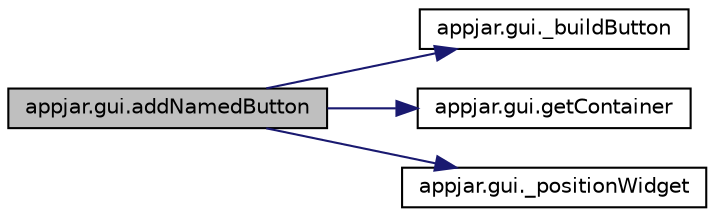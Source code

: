 digraph "appjar.gui.addNamedButton"
{
  edge [fontname="Helvetica",fontsize="10",labelfontname="Helvetica",labelfontsize="10"];
  node [fontname="Helvetica",fontsize="10",shape=record];
  rankdir="LR";
  Node670 [label="appjar.gui.addNamedButton",height=0.2,width=0.4,color="black", fillcolor="grey75", style="filled", fontcolor="black"];
  Node670 -> Node671 [color="midnightblue",fontsize="10",style="solid"];
  Node671 [label="appjar.gui._buildButton",height=0.2,width=0.4,color="black", fillcolor="white", style="filled",URL="$classappjar_1_1gui.html#a743b09372a5d53f5049cb1ed17251f20"];
  Node670 -> Node672 [color="midnightblue",fontsize="10",style="solid"];
  Node672 [label="appjar.gui.getContainer",height=0.2,width=0.4,color="black", fillcolor="white", style="filled",URL="$classappjar_1_1gui.html#a2e8ea27bae5f6758257be218c8279b56"];
  Node670 -> Node673 [color="midnightblue",fontsize="10",style="solid"];
  Node673 [label="appjar.gui._positionWidget",height=0.2,width=0.4,color="black", fillcolor="white", style="filled",URL="$classappjar_1_1gui.html#a073b1298767aeb92dd77b77cb6000e8c"];
}
